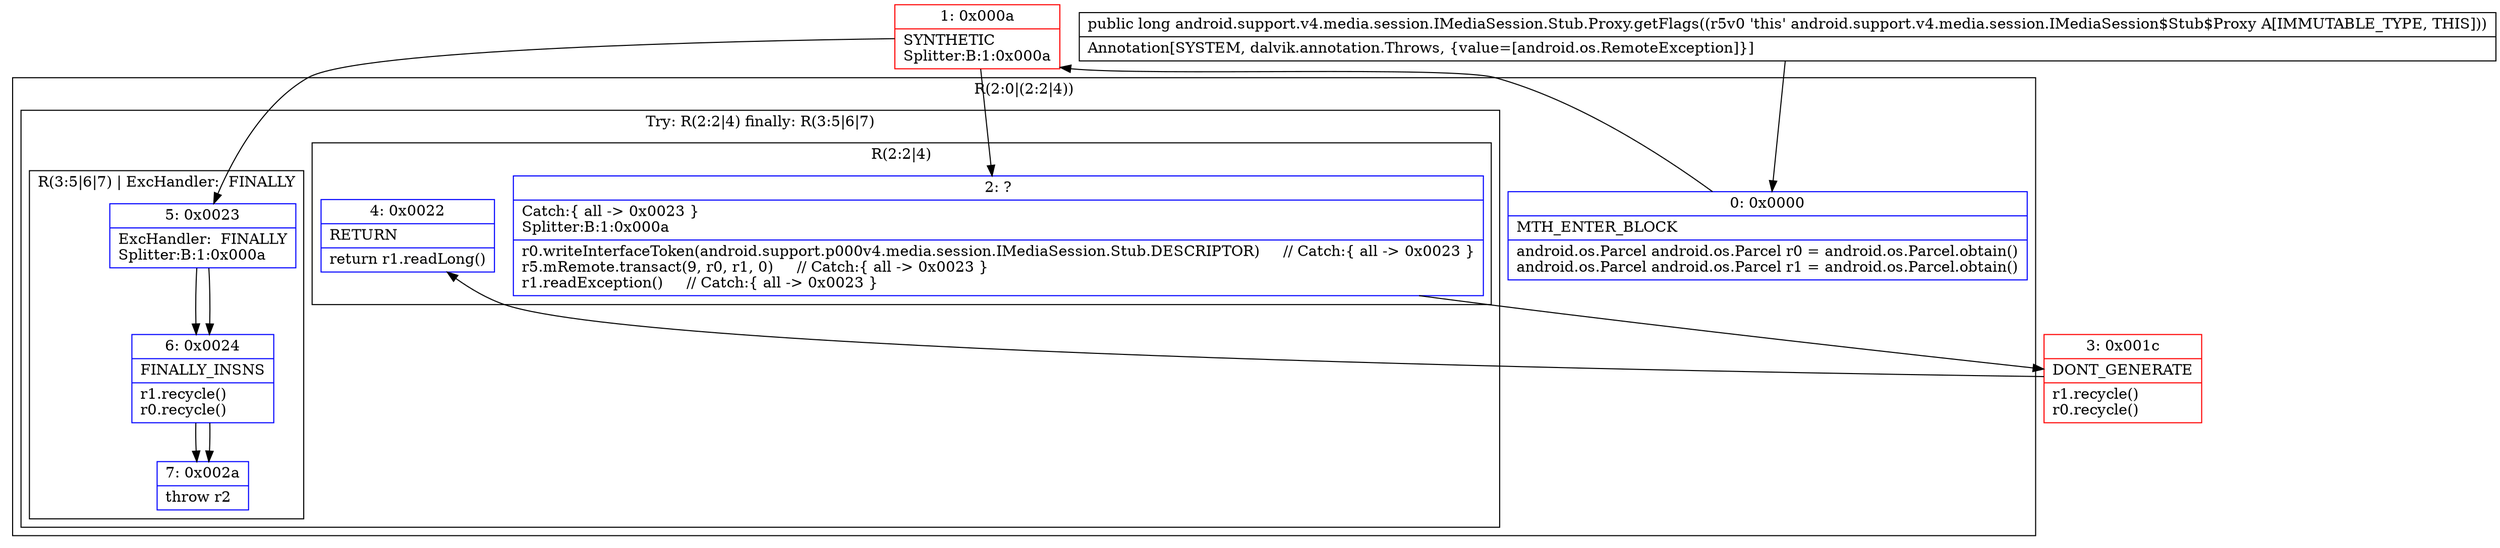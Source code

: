 digraph "CFG forandroid.support.v4.media.session.IMediaSession.Stub.Proxy.getFlags()J" {
subgraph cluster_Region_14154713 {
label = "R(2:0|(2:2|4))";
node [shape=record,color=blue];
Node_0 [shape=record,label="{0\:\ 0x0000|MTH_ENTER_BLOCK\l|android.os.Parcel android.os.Parcel r0 = android.os.Parcel.obtain()\landroid.os.Parcel android.os.Parcel r1 = android.os.Parcel.obtain()\l}"];
subgraph cluster_TryCatchRegion_760447597 {
label = "Try: R(2:2|4) finally: R(3:5|6|7)";
node [shape=record,color=blue];
subgraph cluster_Region_549793188 {
label = "R(2:2|4)";
node [shape=record,color=blue];
Node_2 [shape=record,label="{2\:\ ?|Catch:\{ all \-\> 0x0023 \}\lSplitter:B:1:0x000a\l|r0.writeInterfaceToken(android.support.p000v4.media.session.IMediaSession.Stub.DESCRIPTOR)     \/\/ Catch:\{ all \-\> 0x0023 \}\lr5.mRemote.transact(9, r0, r1, 0)     \/\/ Catch:\{ all \-\> 0x0023 \}\lr1.readException()     \/\/ Catch:\{ all \-\> 0x0023 \}\l}"];
Node_4 [shape=record,label="{4\:\ 0x0022|RETURN\l|return r1.readLong()\l}"];
}
subgraph cluster_Region_643204238 {
label = "R(3:5|6|7) | ExcHandler:  FINALLY\l";
node [shape=record,color=blue];
Node_5 [shape=record,label="{5\:\ 0x0023|ExcHandler:  FINALLY\lSplitter:B:1:0x000a\l}"];
Node_6 [shape=record,label="{6\:\ 0x0024|FINALLY_INSNS\l|r1.recycle()\lr0.recycle()\l}"];
Node_7 [shape=record,label="{7\:\ 0x002a|throw r2\l}"];
}
}
}
subgraph cluster_Region_643204238 {
label = "R(3:5|6|7) | ExcHandler:  FINALLY\l";
node [shape=record,color=blue];
Node_5 [shape=record,label="{5\:\ 0x0023|ExcHandler:  FINALLY\lSplitter:B:1:0x000a\l}"];
Node_6 [shape=record,label="{6\:\ 0x0024|FINALLY_INSNS\l|r1.recycle()\lr0.recycle()\l}"];
Node_7 [shape=record,label="{7\:\ 0x002a|throw r2\l}"];
}
Node_1 [shape=record,color=red,label="{1\:\ 0x000a|SYNTHETIC\lSplitter:B:1:0x000a\l}"];
Node_3 [shape=record,color=red,label="{3\:\ 0x001c|DONT_GENERATE\l|r1.recycle()\lr0.recycle()\l}"];
MethodNode[shape=record,label="{public long android.support.v4.media.session.IMediaSession.Stub.Proxy.getFlags((r5v0 'this' android.support.v4.media.session.IMediaSession$Stub$Proxy A[IMMUTABLE_TYPE, THIS]))  | Annotation[SYSTEM, dalvik.annotation.Throws, \{value=[android.os.RemoteException]\}]\l}"];
MethodNode -> Node_0;
Node_0 -> Node_1;
Node_2 -> Node_3;
Node_5 -> Node_6;
Node_6 -> Node_7;
Node_5 -> Node_6;
Node_6 -> Node_7;
Node_1 -> Node_2;
Node_1 -> Node_5;
Node_3 -> Node_4;
}

